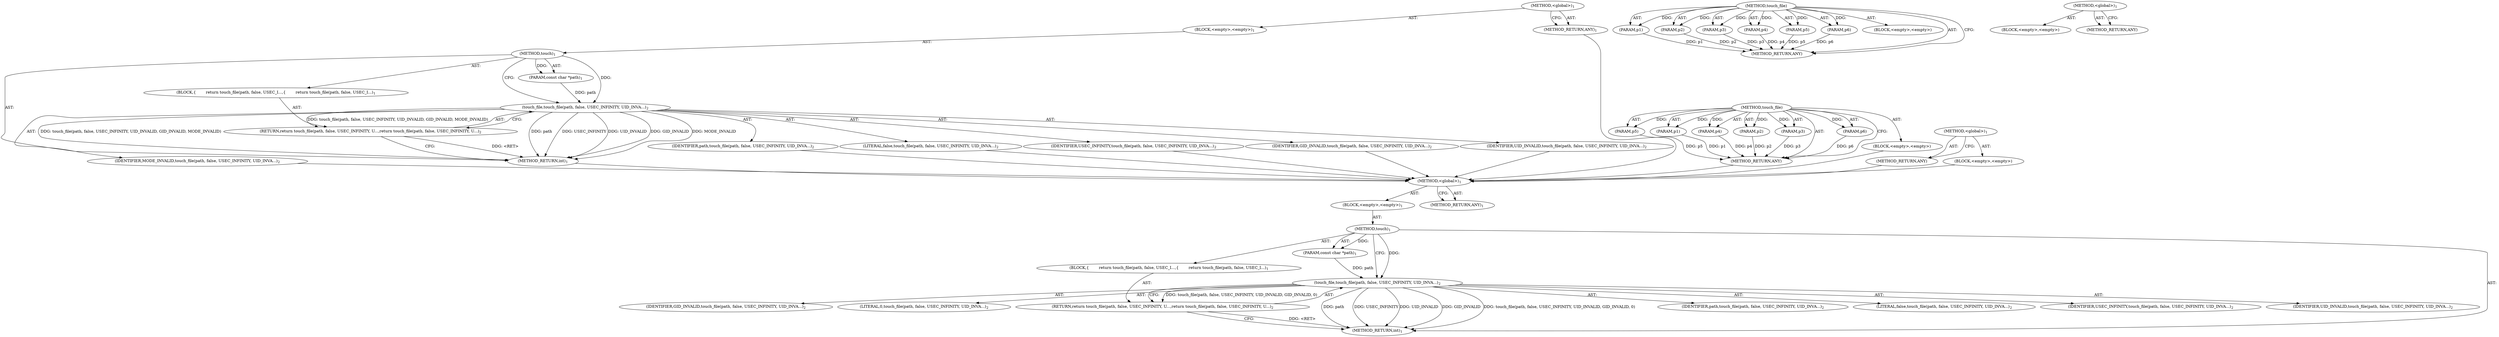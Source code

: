 digraph "&lt;global&gt;" {
vulnerable_6 [label=<(METHOD,&lt;global&gt;)<SUB>1</SUB>>];
vulnerable_7 [label=<(BLOCK,&lt;empty&gt;,&lt;empty&gt;)<SUB>1</SUB>>];
vulnerable_8 [label=<(METHOD,touch)<SUB>1</SUB>>];
vulnerable_9 [label=<(PARAM,const char *path)<SUB>1</SUB>>];
vulnerable_10 [label=<(BLOCK,{
        return touch_file(path, false, USEC_I...,{
        return touch_file(path, false, USEC_I...)<SUB>1</SUB>>];
vulnerable_11 [label=<(RETURN,return touch_file(path, false, USEC_INFINITY, U...,return touch_file(path, false, USEC_INFINITY, U...)<SUB>2</SUB>>];
vulnerable_12 [label=<(touch_file,touch_file(path, false, USEC_INFINITY, UID_INVA...)<SUB>2</SUB>>];
vulnerable_13 [label=<(IDENTIFIER,path,touch_file(path, false, USEC_INFINITY, UID_INVA...)<SUB>2</SUB>>];
vulnerable_14 [label=<(LITERAL,false,touch_file(path, false, USEC_INFINITY, UID_INVA...)<SUB>2</SUB>>];
vulnerable_15 [label=<(IDENTIFIER,USEC_INFINITY,touch_file(path, false, USEC_INFINITY, UID_INVA...)<SUB>2</SUB>>];
vulnerable_16 [label=<(IDENTIFIER,UID_INVALID,touch_file(path, false, USEC_INFINITY, UID_INVA...)<SUB>2</SUB>>];
vulnerable_17 [label=<(IDENTIFIER,GID_INVALID,touch_file(path, false, USEC_INFINITY, UID_INVA...)<SUB>2</SUB>>];
vulnerable_18 [label=<(LITERAL,0,touch_file(path, false, USEC_INFINITY, UID_INVA...)<SUB>2</SUB>>];
vulnerable_19 [label=<(METHOD_RETURN,int)<SUB>1</SUB>>];
vulnerable_21 [label=<(METHOD_RETURN,ANY)<SUB>1</SUB>>];
vulnerable_40 [label=<(METHOD,touch_file)>];
vulnerable_41 [label=<(PARAM,p1)>];
vulnerable_42 [label=<(PARAM,p2)>];
vulnerable_43 [label=<(PARAM,p3)>];
vulnerable_44 [label=<(PARAM,p4)>];
vulnerable_45 [label=<(PARAM,p5)>];
vulnerable_46 [label=<(PARAM,p6)>];
vulnerable_47 [label=<(BLOCK,&lt;empty&gt;,&lt;empty&gt;)>];
vulnerable_48 [label=<(METHOD_RETURN,ANY)>];
vulnerable_34 [label=<(METHOD,&lt;global&gt;)<SUB>1</SUB>>];
vulnerable_35 [label=<(BLOCK,&lt;empty&gt;,&lt;empty&gt;)>];
vulnerable_36 [label=<(METHOD_RETURN,ANY)>];
fixed_6 [label=<(METHOD,&lt;global&gt;)<SUB>1</SUB>>];
fixed_7 [label=<(BLOCK,&lt;empty&gt;,&lt;empty&gt;)<SUB>1</SUB>>];
fixed_8 [label=<(METHOD,touch)<SUB>1</SUB>>];
fixed_9 [label=<(PARAM,const char *path)<SUB>1</SUB>>];
fixed_10 [label=<(BLOCK,{
        return touch_file(path, false, USEC_I...,{
        return touch_file(path, false, USEC_I...)<SUB>1</SUB>>];
fixed_11 [label=<(RETURN,return touch_file(path, false, USEC_INFINITY, U...,return touch_file(path, false, USEC_INFINITY, U...)<SUB>2</SUB>>];
fixed_12 [label=<(touch_file,touch_file(path, false, USEC_INFINITY, UID_INVA...)<SUB>2</SUB>>];
fixed_13 [label=<(IDENTIFIER,path,touch_file(path, false, USEC_INFINITY, UID_INVA...)<SUB>2</SUB>>];
fixed_14 [label=<(LITERAL,false,touch_file(path, false, USEC_INFINITY, UID_INVA...)<SUB>2</SUB>>];
fixed_15 [label=<(IDENTIFIER,USEC_INFINITY,touch_file(path, false, USEC_INFINITY, UID_INVA...)<SUB>2</SUB>>];
fixed_16 [label=<(IDENTIFIER,UID_INVALID,touch_file(path, false, USEC_INFINITY, UID_INVA...)<SUB>2</SUB>>];
fixed_17 [label=<(IDENTIFIER,GID_INVALID,touch_file(path, false, USEC_INFINITY, UID_INVA...)<SUB>2</SUB>>];
fixed_18 [label=<(IDENTIFIER,MODE_INVALID,touch_file(path, false, USEC_INFINITY, UID_INVA...)<SUB>2</SUB>>];
fixed_19 [label=<(METHOD_RETURN,int)<SUB>1</SUB>>];
fixed_21 [label=<(METHOD_RETURN,ANY)<SUB>1</SUB>>];
fixed_40 [label=<(METHOD,touch_file)>];
fixed_41 [label=<(PARAM,p1)>];
fixed_42 [label=<(PARAM,p2)>];
fixed_43 [label=<(PARAM,p3)>];
fixed_44 [label=<(PARAM,p4)>];
fixed_45 [label=<(PARAM,p5)>];
fixed_46 [label=<(PARAM,p6)>];
fixed_47 [label=<(BLOCK,&lt;empty&gt;,&lt;empty&gt;)>];
fixed_48 [label=<(METHOD_RETURN,ANY)>];
fixed_34 [label=<(METHOD,&lt;global&gt;)<SUB>1</SUB>>];
fixed_35 [label=<(BLOCK,&lt;empty&gt;,&lt;empty&gt;)>];
fixed_36 [label=<(METHOD_RETURN,ANY)>];
vulnerable_6 -> vulnerable_7  [key=0, label="AST: "];
vulnerable_6 -> vulnerable_21  [key=0, label="AST: "];
vulnerable_6 -> vulnerable_21  [key=1, label="CFG: "];
vulnerable_7 -> vulnerable_8  [key=0, label="AST: "];
vulnerable_8 -> vulnerable_9  [key=0, label="AST: "];
vulnerable_8 -> vulnerable_9  [key=1, label="DDG: "];
vulnerable_8 -> vulnerable_10  [key=0, label="AST: "];
vulnerable_8 -> vulnerable_19  [key=0, label="AST: "];
vulnerable_8 -> vulnerable_12  [key=0, label="CFG: "];
vulnerable_8 -> vulnerable_12  [key=1, label="DDG: "];
vulnerable_9 -> vulnerable_12  [key=0, label="DDG: path"];
vulnerable_10 -> vulnerable_11  [key=0, label="AST: "];
vulnerable_11 -> vulnerable_12  [key=0, label="AST: "];
vulnerable_11 -> vulnerable_19  [key=0, label="CFG: "];
vulnerable_11 -> vulnerable_19  [key=1, label="DDG: &lt;RET&gt;"];
vulnerable_12 -> vulnerable_13  [key=0, label="AST: "];
vulnerable_12 -> vulnerable_14  [key=0, label="AST: "];
vulnerable_12 -> vulnerable_15  [key=0, label="AST: "];
vulnerable_12 -> vulnerable_16  [key=0, label="AST: "];
vulnerable_12 -> vulnerable_17  [key=0, label="AST: "];
vulnerable_12 -> vulnerable_18  [key=0, label="AST: "];
vulnerable_12 -> vulnerable_11  [key=0, label="CFG: "];
vulnerable_12 -> vulnerable_11  [key=1, label="DDG: touch_file(path, false, USEC_INFINITY, UID_INVALID, GID_INVALID, 0)"];
vulnerable_12 -> vulnerable_19  [key=0, label="DDG: path"];
vulnerable_12 -> vulnerable_19  [key=1, label="DDG: USEC_INFINITY"];
vulnerable_12 -> vulnerable_19  [key=2, label="DDG: UID_INVALID"];
vulnerable_12 -> vulnerable_19  [key=3, label="DDG: GID_INVALID"];
vulnerable_12 -> vulnerable_19  [key=4, label="DDG: touch_file(path, false, USEC_INFINITY, UID_INVALID, GID_INVALID, 0)"];
vulnerable_40 -> vulnerable_41  [key=0, label="AST: "];
vulnerable_40 -> vulnerable_41  [key=1, label="DDG: "];
vulnerable_40 -> vulnerable_47  [key=0, label="AST: "];
vulnerable_40 -> vulnerable_42  [key=0, label="AST: "];
vulnerable_40 -> vulnerable_42  [key=1, label="DDG: "];
vulnerable_40 -> vulnerable_48  [key=0, label="AST: "];
vulnerable_40 -> vulnerable_48  [key=1, label="CFG: "];
vulnerable_40 -> vulnerable_43  [key=0, label="AST: "];
vulnerable_40 -> vulnerable_43  [key=1, label="DDG: "];
vulnerable_40 -> vulnerable_44  [key=0, label="AST: "];
vulnerable_40 -> vulnerable_44  [key=1, label="DDG: "];
vulnerable_40 -> vulnerable_45  [key=0, label="AST: "];
vulnerable_40 -> vulnerable_45  [key=1, label="DDG: "];
vulnerable_40 -> vulnerable_46  [key=0, label="AST: "];
vulnerable_40 -> vulnerable_46  [key=1, label="DDG: "];
vulnerable_41 -> vulnerable_48  [key=0, label="DDG: p1"];
vulnerable_42 -> vulnerable_48  [key=0, label="DDG: p2"];
vulnerable_43 -> vulnerable_48  [key=0, label="DDG: p3"];
vulnerable_44 -> vulnerable_48  [key=0, label="DDG: p4"];
vulnerable_45 -> vulnerable_48  [key=0, label="DDG: p5"];
vulnerable_46 -> vulnerable_48  [key=0, label="DDG: p6"];
vulnerable_34 -> vulnerable_35  [key=0, label="AST: "];
vulnerable_34 -> vulnerable_36  [key=0, label="AST: "];
vulnerable_34 -> vulnerable_36  [key=1, label="CFG: "];
fixed_6 -> fixed_7  [key=0, label="AST: "];
fixed_6 -> fixed_21  [key=0, label="AST: "];
fixed_6 -> fixed_21  [key=1, label="CFG: "];
fixed_7 -> fixed_8  [key=0, label="AST: "];
fixed_8 -> fixed_9  [key=0, label="AST: "];
fixed_8 -> fixed_9  [key=1, label="DDG: "];
fixed_8 -> fixed_10  [key=0, label="AST: "];
fixed_8 -> fixed_19  [key=0, label="AST: "];
fixed_8 -> fixed_12  [key=0, label="CFG: "];
fixed_8 -> fixed_12  [key=1, label="DDG: "];
fixed_9 -> fixed_12  [key=0, label="DDG: path"];
fixed_10 -> fixed_11  [key=0, label="AST: "];
fixed_11 -> fixed_12  [key=0, label="AST: "];
fixed_11 -> fixed_19  [key=0, label="CFG: "];
fixed_11 -> fixed_19  [key=1, label="DDG: &lt;RET&gt;"];
fixed_12 -> fixed_13  [key=0, label="AST: "];
fixed_12 -> fixed_14  [key=0, label="AST: "];
fixed_12 -> fixed_15  [key=0, label="AST: "];
fixed_12 -> fixed_16  [key=0, label="AST: "];
fixed_12 -> fixed_17  [key=0, label="AST: "];
fixed_12 -> fixed_18  [key=0, label="AST: "];
fixed_12 -> fixed_11  [key=0, label="CFG: "];
fixed_12 -> fixed_11  [key=1, label="DDG: touch_file(path, false, USEC_INFINITY, UID_INVALID, GID_INVALID, MODE_INVALID)"];
fixed_12 -> fixed_19  [key=0, label="DDG: path"];
fixed_12 -> fixed_19  [key=1, label="DDG: USEC_INFINITY"];
fixed_12 -> fixed_19  [key=2, label="DDG: UID_INVALID"];
fixed_12 -> fixed_19  [key=3, label="DDG: GID_INVALID"];
fixed_12 -> fixed_19  [key=4, label="DDG: MODE_INVALID"];
fixed_12 -> fixed_19  [key=5, label="DDG: touch_file(path, false, USEC_INFINITY, UID_INVALID, GID_INVALID, MODE_INVALID)"];
fixed_13 -> vulnerable_6  [key=0];
fixed_14 -> vulnerable_6  [key=0];
fixed_15 -> vulnerable_6  [key=0];
fixed_16 -> vulnerable_6  [key=0];
fixed_17 -> vulnerable_6  [key=0];
fixed_18 -> vulnerable_6  [key=0];
fixed_19 -> vulnerable_6  [key=0];
fixed_21 -> vulnerable_6  [key=0];
fixed_40 -> fixed_41  [key=0, label="AST: "];
fixed_40 -> fixed_41  [key=1, label="DDG: "];
fixed_40 -> fixed_47  [key=0, label="AST: "];
fixed_40 -> fixed_42  [key=0, label="AST: "];
fixed_40 -> fixed_42  [key=1, label="DDG: "];
fixed_40 -> fixed_48  [key=0, label="AST: "];
fixed_40 -> fixed_48  [key=1, label="CFG: "];
fixed_40 -> fixed_43  [key=0, label="AST: "];
fixed_40 -> fixed_43  [key=1, label="DDG: "];
fixed_40 -> fixed_44  [key=0, label="AST: "];
fixed_40 -> fixed_44  [key=1, label="DDG: "];
fixed_40 -> fixed_45  [key=0, label="AST: "];
fixed_40 -> fixed_45  [key=1, label="DDG: "];
fixed_40 -> fixed_46  [key=0, label="AST: "];
fixed_40 -> fixed_46  [key=1, label="DDG: "];
fixed_41 -> fixed_48  [key=0, label="DDG: p1"];
fixed_42 -> fixed_48  [key=0, label="DDG: p2"];
fixed_43 -> fixed_48  [key=0, label="DDG: p3"];
fixed_44 -> fixed_48  [key=0, label="DDG: p4"];
fixed_45 -> fixed_48  [key=0, label="DDG: p5"];
fixed_46 -> fixed_48  [key=0, label="DDG: p6"];
fixed_47 -> vulnerable_6  [key=0];
fixed_48 -> vulnerable_6  [key=0];
fixed_34 -> fixed_35  [key=0, label="AST: "];
fixed_34 -> fixed_36  [key=0, label="AST: "];
fixed_34 -> fixed_36  [key=1, label="CFG: "];
fixed_35 -> vulnerable_6  [key=0];
fixed_36 -> vulnerable_6  [key=0];
}
